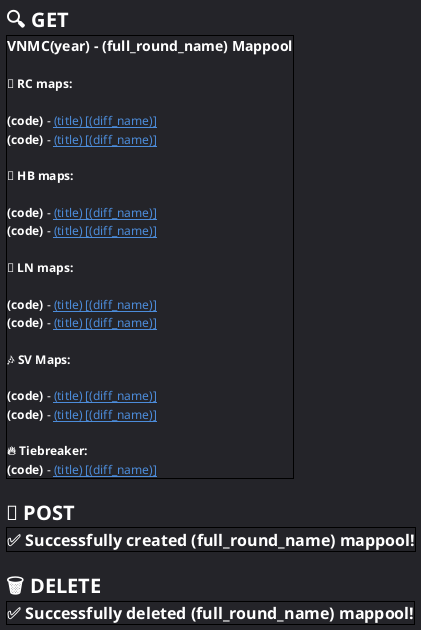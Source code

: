 @startsalt mappool
	<style>
		saltDiagram {
			BackgroundColor #242429
		}
	</style>
	{
		= <color:#ffffff>🔍 GET
		{+
			<b><color:#ffffff><size:14>VNMC(year) - (full_round_name) Mappool
			.
			<b><color:#ffffff>🍚 RC maps:
			.
			<color:#ffffff>**(code)** - <color:#4c8cda>__(title) [(diff_name)]__
			<color:#ffffff>**(code)** - <color:#4c8cda>__(title) [(diff_name)]__
			/' rest of RC maps '/ .
			<b><color:#ffffff>🍲 HB maps:
			.
			<color:#ffffff>**(code)** - <color:#4c8cda>__(title) [(diff_name)]__
			<color:#ffffff>**(code)** - <color:#4c8cda>__(title) [(diff_name)]__
			/' rest of HB maps '/ .
			<b><color:#ffffff>🍜 LN maps:
			.
			<color:#ffffff>**(code)** - <color:#4c8cda>__(title) [(diff_name)]__
			<color:#ffffff>**(code)** - <color:#4c8cda>__(title) [(diff_name)]__
			/' rest of LN maps '/ .
			<b><color:#ffffff>🎶 SV Maps:
			.
			<color:#ffffff>**(code)** - <color:#4c8cda>__(title) [(diff_name)]__
			<color:#ffffff>**(code)** - <color:#4c8cda>__(title) [(diff_name)]__
			/' rest of SV maps '/ .
			<b><color:#ffffff>🔥 Tiebreaker:
			<color:#ffffff>**(code)** - <color:#4c8cda>__(title) [(diff_name)]__
		}
		.
		= <color:#ffffff>📄 POST
		{+
			<b><color:#ffffff><size:16>✅ Successfully created (full_round_name) mappool!
		}
		.
		= <color:#ffffff>🗑️ DELETE
		{+
			<b><color:#ffffff><size:16>✅ Successfully deleted (full_round_name) mappool!
		}
	}
@endsalt